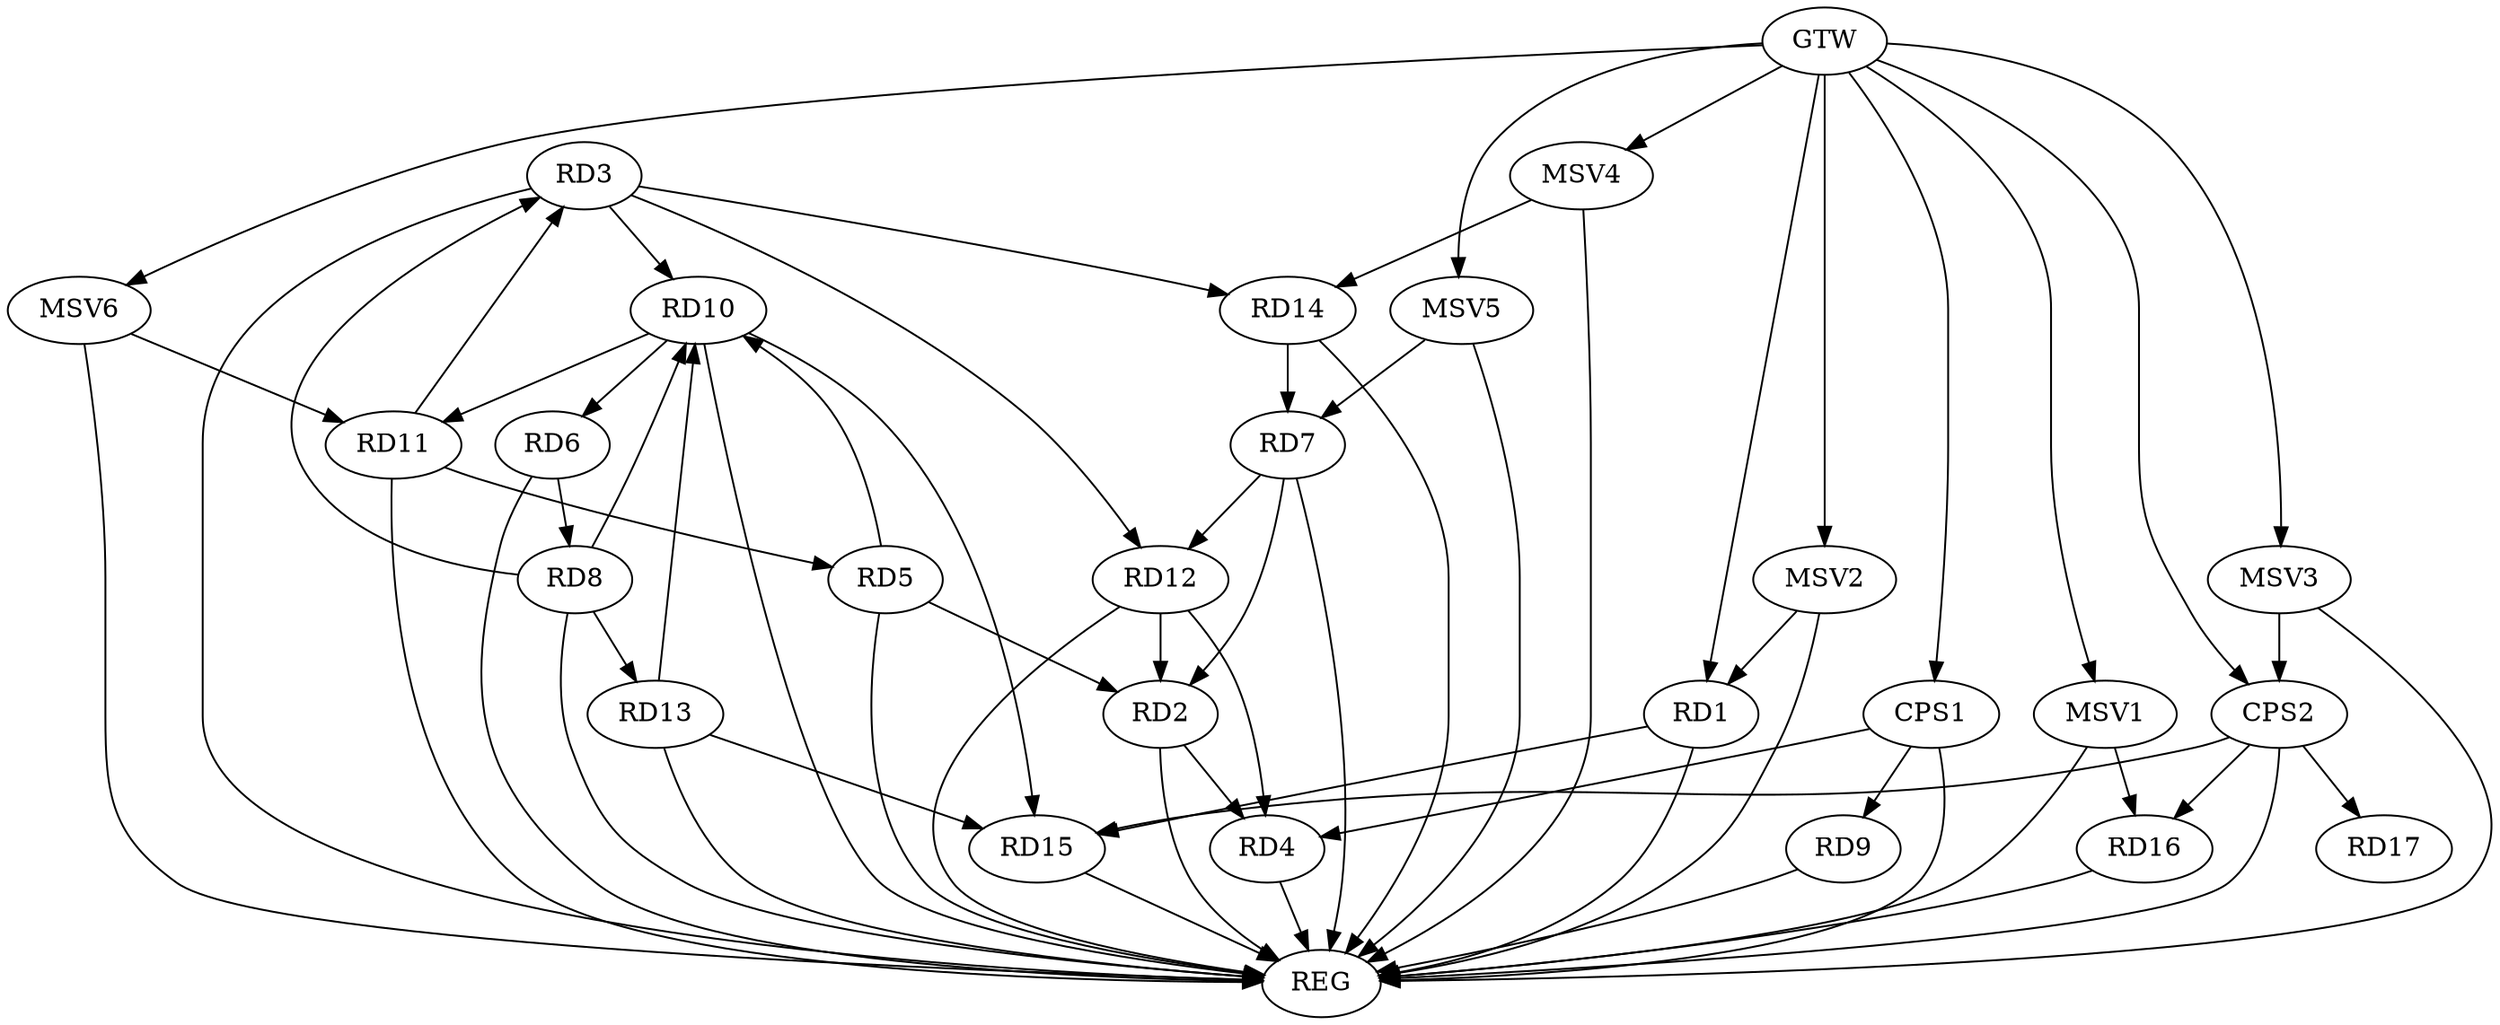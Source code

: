 strict digraph G {
  RD1 [ label="RD1" ];
  RD2 [ label="RD2" ];
  RD3 [ label="RD3" ];
  RD4 [ label="RD4" ];
  RD5 [ label="RD5" ];
  RD6 [ label="RD6" ];
  RD7 [ label="RD7" ];
  RD8 [ label="RD8" ];
  RD9 [ label="RD9" ];
  RD10 [ label="RD10" ];
  RD11 [ label="RD11" ];
  RD12 [ label="RD12" ];
  RD13 [ label="RD13" ];
  RD14 [ label="RD14" ];
  RD15 [ label="RD15" ];
  RD16 [ label="RD16" ];
  RD17 [ label="RD17" ];
  CPS1 [ label="CPS1" ];
  CPS2 [ label="CPS2" ];
  GTW [ label="GTW" ];
  REG [ label="REG" ];
  MSV1 [ label="MSV1" ];
  MSV2 [ label="MSV2" ];
  MSV3 [ label="MSV3" ];
  MSV4 [ label="MSV4" ];
  MSV5 [ label="MSV5" ];
  MSV6 [ label="MSV6" ];
  RD1 -> RD15;
  RD2 -> RD4;
  RD5 -> RD2;
  RD7 -> RD2;
  RD12 -> RD2;
  RD8 -> RD3;
  RD3 -> RD10;
  RD11 -> RD3;
  RD3 -> RD12;
  RD3 -> RD14;
  RD12 -> RD4;
  RD5 -> RD10;
  RD11 -> RD5;
  RD6 -> RD8;
  RD10 -> RD6;
  RD7 -> RD12;
  RD14 -> RD7;
  RD8 -> RD10;
  RD8 -> RD13;
  RD10 -> RD11;
  RD13 -> RD10;
  RD10 -> RD15;
  RD13 -> RD15;
  CPS1 -> RD4;
  CPS1 -> RD9;
  CPS2 -> RD15;
  CPS2 -> RD16;
  CPS2 -> RD17;
  GTW -> RD1;
  GTW -> CPS1;
  GTW -> CPS2;
  RD1 -> REG;
  RD2 -> REG;
  RD3 -> REG;
  RD4 -> REG;
  RD5 -> REG;
  RD6 -> REG;
  RD7 -> REG;
  RD8 -> REG;
  RD9 -> REG;
  RD10 -> REG;
  RD11 -> REG;
  RD12 -> REG;
  RD13 -> REG;
  RD14 -> REG;
  RD15 -> REG;
  RD16 -> REG;
  CPS1 -> REG;
  CPS2 -> REG;
  MSV1 -> RD16;
  GTW -> MSV1;
  MSV1 -> REG;
  MSV2 -> RD1;
  GTW -> MSV2;
  MSV2 -> REG;
  MSV3 -> CPS2;
  GTW -> MSV3;
  MSV3 -> REG;
  MSV4 -> RD14;
  GTW -> MSV4;
  MSV4 -> REG;
  MSV5 -> RD7;
  GTW -> MSV5;
  MSV5 -> REG;
  MSV6 -> RD11;
  GTW -> MSV6;
  MSV6 -> REG;
}
